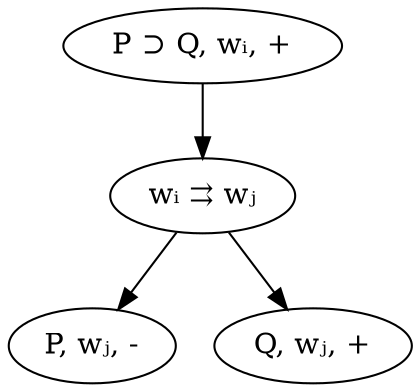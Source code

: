 digraph {
    a [label="P ⊃ Q, wᵢ, +"];
    b [label="wᵢ ⇉ wⱼ"];
    c [label="P, wⱼ, -"];
    d [label="Q, wⱼ, +"];
    a -> b; b -> c; b -> d;
}

digraph {
    a [label="P ⊃ Q, wᵢ, -"];
    b [label="wᵢ ☆ wⱼ"];
    c [label="P, wⱼ, +"];
    d [label="Q, wⱼ, -"];
    a -> b; b -> c; c -> d;
}

digraph {
    a [label="(on I3,I4 logics)\n¬(P ⊃ Q), wᵢ, +"];
    b [label="wᵢ ☆ wⱼ"];
    c [label="P, wⱼ, +"];
    d [label="¬Q, wⱼ, +"];
    a -> b; b -> c; c -> d;
}

digraph {
    a [label="(on I3,I4 logics)\n¬(P ⊃ Q), wᵢ, -"];
    b [label="wᵢ ⇉ wⱼ"];
    c [label="P, wⱼ, -"];
    d [label="¬Q, wⱼ, -"];
    a -> b; b -> c; b -> d;
}

digraph {
    a [label="(on W logic)\n¬(P ⊃ Q), wᵢ, ±"];
    b [label="P ⊃ ¬Q, wᵢ, ±"];
    a -> b;
}

digraph {
    a [label="P, wᵢ, +"];
    b [label="wᵢ ⇉ wⱼ"];
    c [label="P, wⱼ, +"];
    a -> b; b -> c;
}

digraph {
    a [label="¬P, wᵢ, +"];
    b [label="wᵢ ⇉ wⱼ"];
    c [label="¬P, wⱼ, +"];
    a -> b; b -> c;
}

digraph {
    a [label="P, wᵢ, +"];
    b [label="P, wᵢ, -\n🗲"];
    a -> b;
}

digraph {
    a [label="(on I3 logic)\nP, wᵢ, +"];
    b [label="¬P, wᵢ, +\n🗲"];
    a -> b;
}